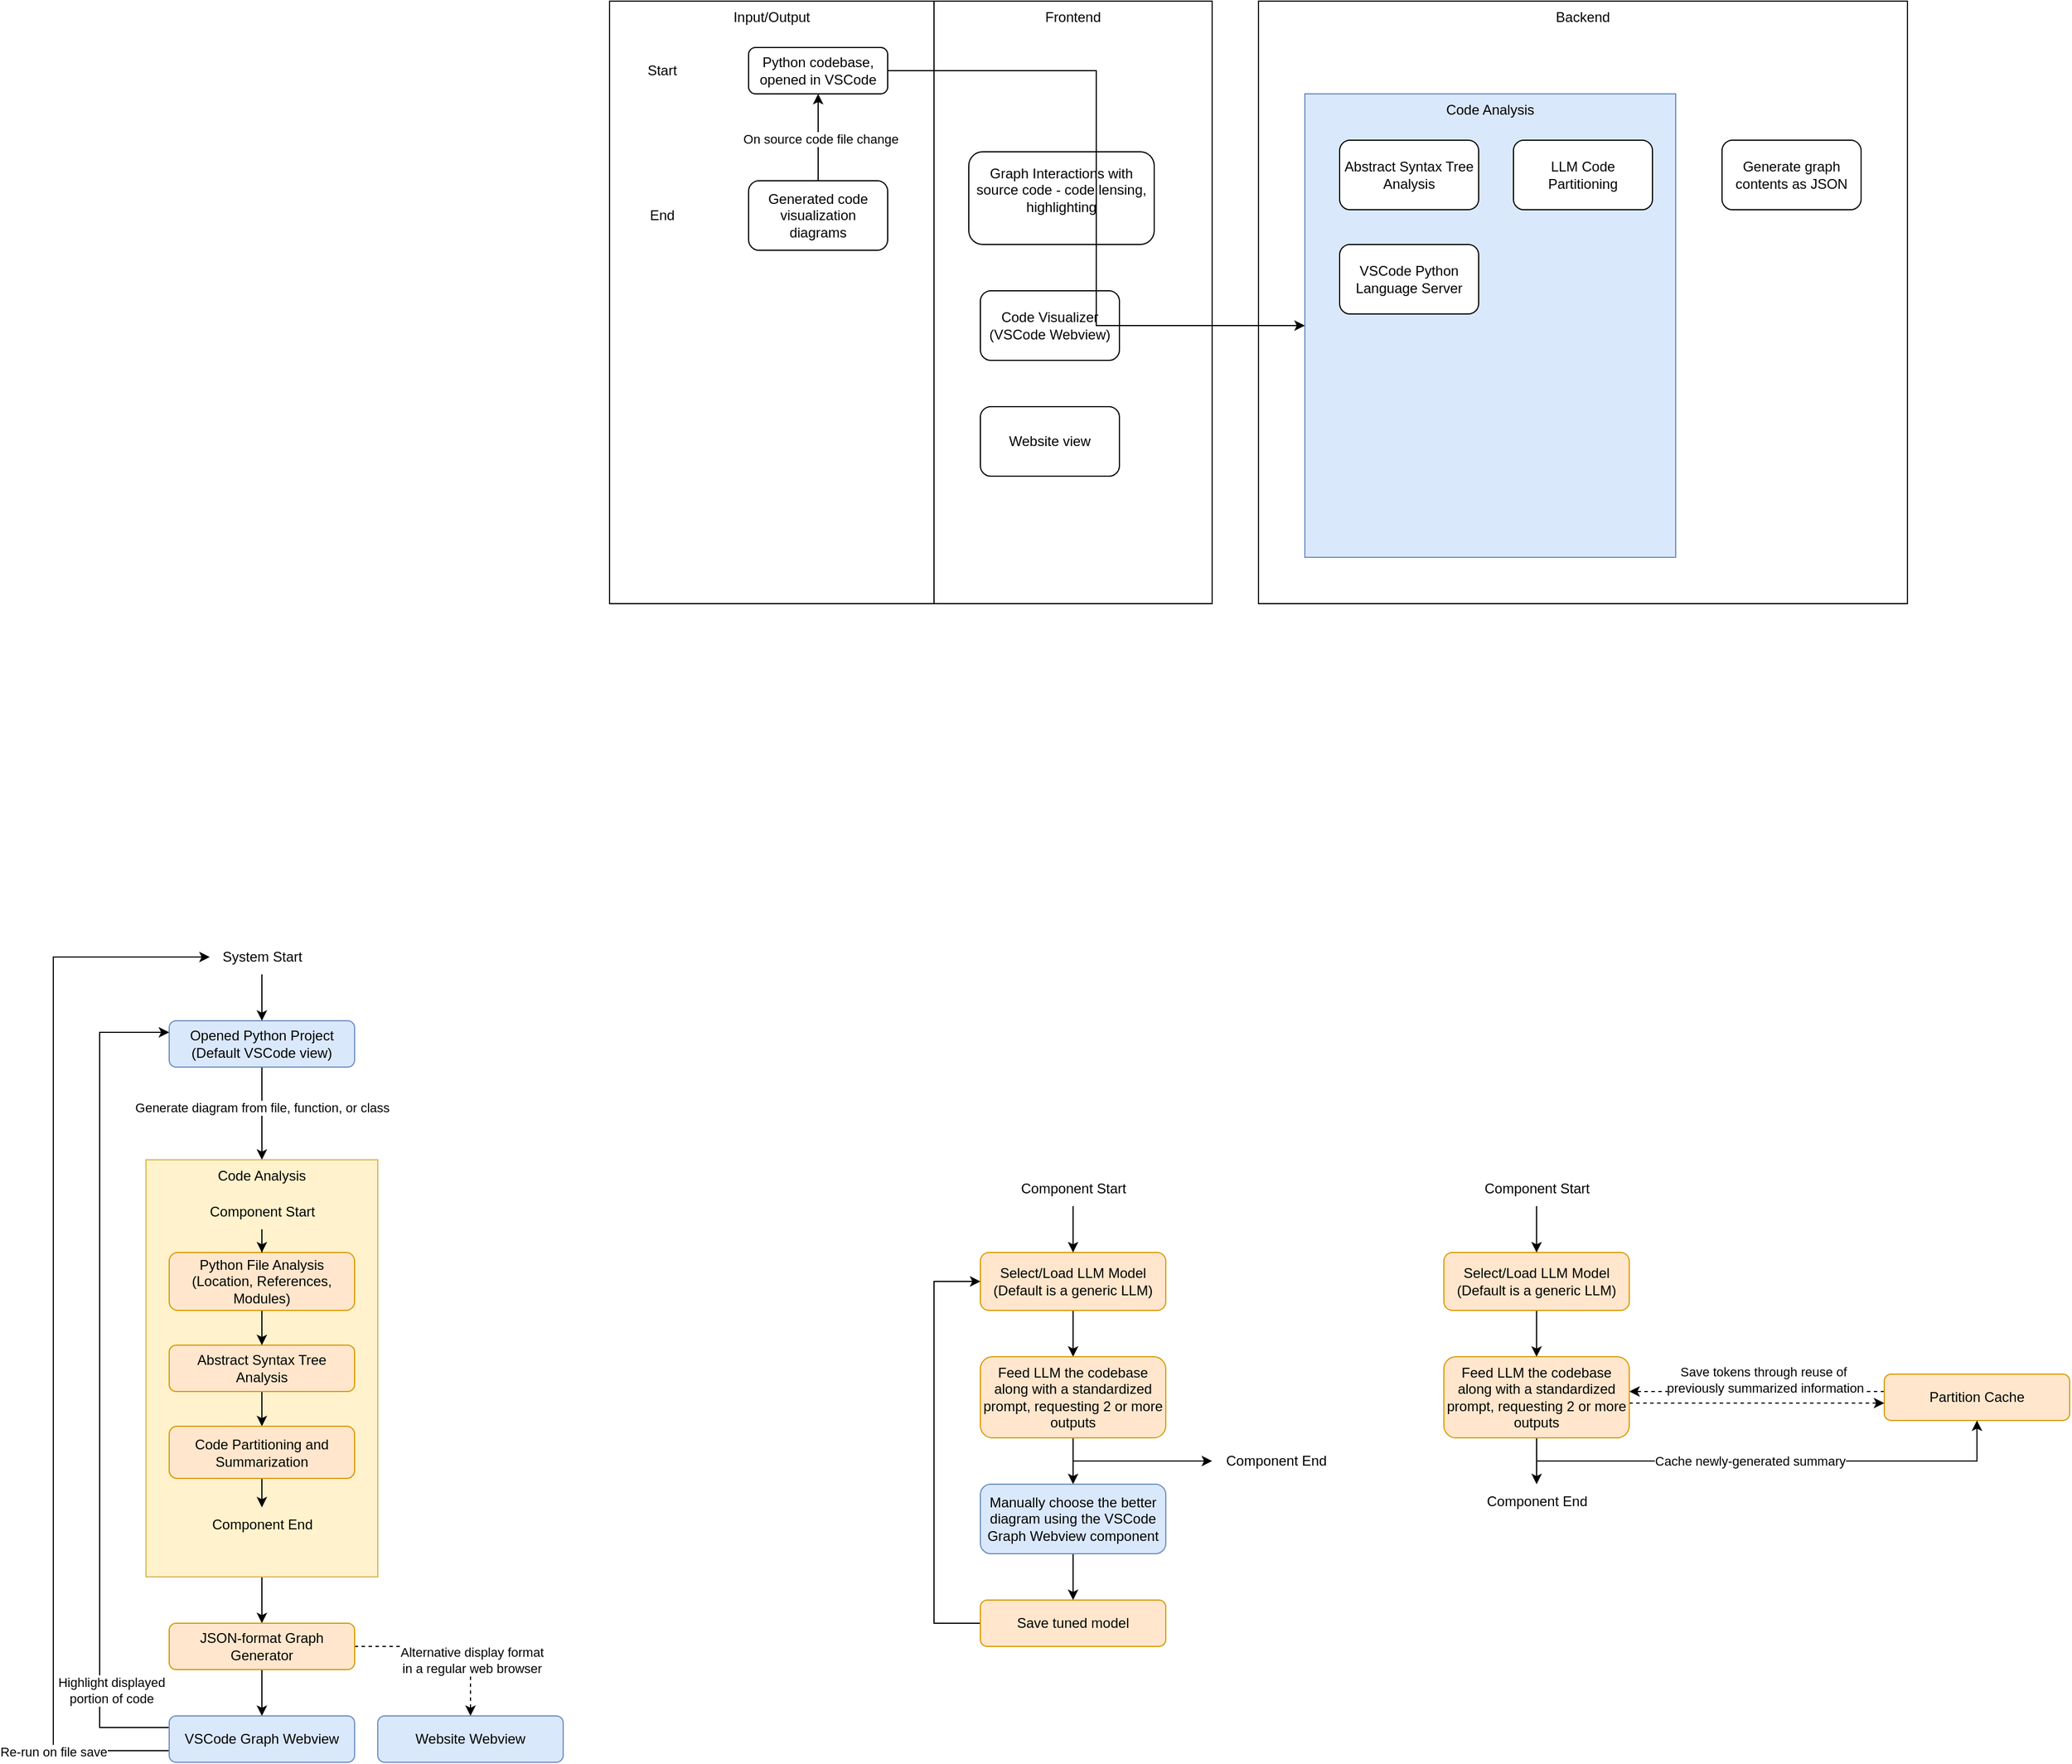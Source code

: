<mxfile version="24.7.17">
  <diagram name="Page-1" id="rEDx48p2CHp53lP0P0mt">
    <mxGraphModel dx="2215" dy="608" grid="1" gridSize="10" guides="1" tooltips="1" connect="1" arrows="1" fold="1" page="1" pageScale="1" pageWidth="850" pageHeight="1100" math="0" shadow="0">
      <root>
        <mxCell id="0" />
        <mxCell id="1" parent="0" />
        <mxCell id="_yCDRFYkQ9bI3XKiU65g-12" value="Input/Output" style="rounded=0;whiteSpace=wrap;html=1;verticalAlign=top;" vertex="1" parent="1">
          <mxGeometry x="-520" y="160" width="280" height="520" as="geometry" />
        </mxCell>
        <mxCell id="_yCDRFYkQ9bI3XKiU65g-8" value="Frontend" style="rounded=0;whiteSpace=wrap;html=1;verticalAlign=top;" vertex="1" parent="1">
          <mxGeometry x="-240" y="160" width="240" height="520" as="geometry" />
        </mxCell>
        <mxCell id="_yCDRFYkQ9bI3XKiU65g-7" value="Backend" style="rounded=0;whiteSpace=wrap;html=1;verticalAlign=top;" vertex="1" parent="1">
          <mxGeometry x="40" y="160" width="560" height="520" as="geometry" />
        </mxCell>
        <mxCell id="_yCDRFYkQ9bI3XKiU65g-1" value="Code Analysis" style="rounded=0;whiteSpace=wrap;html=1;verticalAlign=top;labelBackgroundColor=none;fillColor=#dae8fc;strokeColor=#6c8ebf;" vertex="1" parent="1">
          <mxGeometry x="80" y="240" width="320" height="400" as="geometry" />
        </mxCell>
        <mxCell id="_yCDRFYkQ9bI3XKiU65g-2" value="Abstract Syntax Tree Analysis" style="rounded=1;whiteSpace=wrap;html=1;" vertex="1" parent="1">
          <mxGeometry x="110" y="280" width="120" height="60" as="geometry" />
        </mxCell>
        <mxCell id="_yCDRFYkQ9bI3XKiU65g-3" value="LLM Code Partitioning" style="rounded=1;whiteSpace=wrap;html=1;" vertex="1" parent="1">
          <mxGeometry x="260" y="280" width="120" height="60" as="geometry" />
        </mxCell>
        <mxCell id="_yCDRFYkQ9bI3XKiU65g-4" value="VSCode Python Language Server" style="rounded=1;whiteSpace=wrap;html=1;" vertex="1" parent="1">
          <mxGeometry x="110" y="370" width="120" height="60" as="geometry" />
        </mxCell>
        <mxCell id="_yCDRFYkQ9bI3XKiU65g-5" value="Generate graph contents as JSON" style="rounded=1;whiteSpace=wrap;html=1;" vertex="1" parent="1">
          <mxGeometry x="440" y="280" width="120" height="60" as="geometry" />
        </mxCell>
        <mxCell id="_yCDRFYkQ9bI3XKiU65g-6" value="&lt;div&gt;Code Visualizer&lt;/div&gt;&lt;div&gt;(VSCode Webview)&lt;/div&gt;" style="rounded=1;whiteSpace=wrap;html=1;" vertex="1" parent="1">
          <mxGeometry x="-200" y="410" width="120" height="60" as="geometry" />
        </mxCell>
        <mxCell id="_yCDRFYkQ9bI3XKiU65g-9" value="&lt;div&gt;Website view&lt;/div&gt;" style="rounded=1;whiteSpace=wrap;html=1;" vertex="1" parent="1">
          <mxGeometry x="-200" y="510" width="120" height="60" as="geometry" />
        </mxCell>
        <mxCell id="_yCDRFYkQ9bI3XKiU65g-10" value="&lt;div&gt;Graph Interactions with source code - code lensing, highlighting&lt;/div&gt;&lt;div&gt;&lt;br&gt;&lt;/div&gt;" style="rounded=1;whiteSpace=wrap;html=1;" vertex="1" parent="1">
          <mxGeometry x="-210" y="290" width="160" height="80" as="geometry" />
        </mxCell>
        <mxCell id="_yCDRFYkQ9bI3XKiU65g-19" style="edgeStyle=orthogonalEdgeStyle;rounded=0;orthogonalLoop=1;jettySize=auto;html=1;" edge="1" parent="1" source="_yCDRFYkQ9bI3XKiU65g-11" target="_yCDRFYkQ9bI3XKiU65g-1">
          <mxGeometry relative="1" as="geometry" />
        </mxCell>
        <mxCell id="_yCDRFYkQ9bI3XKiU65g-11" value="Python codebase,&lt;div&gt;opened in VSCode&lt;/div&gt;" style="rounded=1;whiteSpace=wrap;html=1;" vertex="1" parent="1">
          <mxGeometry x="-400" y="200" width="120" height="40" as="geometry" />
        </mxCell>
        <mxCell id="_yCDRFYkQ9bI3XKiU65g-13" value="Start" style="text;html=1;align=center;verticalAlign=middle;resizable=0;points=[];autosize=1;strokeColor=none;fillColor=none;" vertex="1" parent="1">
          <mxGeometry x="-500" y="205" width="50" height="30" as="geometry" />
        </mxCell>
        <mxCell id="_yCDRFYkQ9bI3XKiU65g-16" style="edgeStyle=orthogonalEdgeStyle;rounded=0;orthogonalLoop=1;jettySize=auto;html=1;" edge="1" parent="1" source="_yCDRFYkQ9bI3XKiU65g-14" target="_yCDRFYkQ9bI3XKiU65g-11">
          <mxGeometry relative="1" as="geometry" />
        </mxCell>
        <mxCell id="_yCDRFYkQ9bI3XKiU65g-17" value="On source code file change" style="edgeLabel;html=1;align=center;verticalAlign=middle;resizable=0;points=[];" vertex="1" connectable="0" parent="_yCDRFYkQ9bI3XKiU65g-16">
          <mxGeometry x="-0.04" y="-2" relative="1" as="geometry">
            <mxPoint as="offset" />
          </mxGeometry>
        </mxCell>
        <mxCell id="_yCDRFYkQ9bI3XKiU65g-14" value="Generated code visualization diagrams" style="rounded=1;whiteSpace=wrap;html=1;" vertex="1" parent="1">
          <mxGeometry x="-400" y="315" width="120" height="60" as="geometry" />
        </mxCell>
        <mxCell id="_yCDRFYkQ9bI3XKiU65g-15" value="End" style="text;html=1;align=center;verticalAlign=middle;resizable=0;points=[];autosize=1;strokeColor=none;fillColor=none;" vertex="1" parent="1">
          <mxGeometry x="-495" y="330" width="40" height="30" as="geometry" />
        </mxCell>
        <mxCell id="_yCDRFYkQ9bI3XKiU65g-40" style="edgeStyle=orthogonalEdgeStyle;rounded=0;orthogonalLoop=1;jettySize=auto;html=1;" edge="1" parent="1" source="_yCDRFYkQ9bI3XKiU65g-22" target="_yCDRFYkQ9bI3XKiU65g-24">
          <mxGeometry relative="1" as="geometry" />
        </mxCell>
        <mxCell id="_yCDRFYkQ9bI3XKiU65g-52" value="Generate diagram from file, function, or class" style="edgeLabel;html=1;align=center;verticalAlign=middle;resizable=0;points=[];" vertex="1" connectable="0" parent="_yCDRFYkQ9bI3XKiU65g-40">
          <mxGeometry x="-0.25" y="-1" relative="1" as="geometry">
            <mxPoint x="1" y="5" as="offset" />
          </mxGeometry>
        </mxCell>
        <mxCell id="_yCDRFYkQ9bI3XKiU65g-22" value="Opened Python Project&lt;div&gt;(Default VSCode view)&lt;/div&gt;" style="rounded=1;whiteSpace=wrap;html=1;fillColor=#dae8fc;strokeColor=#6c8ebf;" vertex="1" parent="1">
          <mxGeometry x="-900" y="1040" width="160" height="40" as="geometry" />
        </mxCell>
        <mxCell id="_yCDRFYkQ9bI3XKiU65g-46" style="edgeStyle=orthogonalEdgeStyle;rounded=0;orthogonalLoop=1;jettySize=auto;html=1;" edge="1" parent="1" source="_yCDRFYkQ9bI3XKiU65g-24" target="_yCDRFYkQ9bI3XKiU65g-30">
          <mxGeometry relative="1" as="geometry" />
        </mxCell>
        <mxCell id="_yCDRFYkQ9bI3XKiU65g-24" value="Code Analysis" style="rounded=0;whiteSpace=wrap;html=1;verticalAlign=top;fillColor=#fff2cc;strokeColor=#d6b656;" vertex="1" parent="1">
          <mxGeometry x="-920" y="1160" width="200" height="360" as="geometry" />
        </mxCell>
        <mxCell id="_yCDRFYkQ9bI3XKiU65g-54" style="edgeStyle=orthogonalEdgeStyle;rounded=0;orthogonalLoop=1;jettySize=auto;html=1;" edge="1" parent="1" source="_yCDRFYkQ9bI3XKiU65g-27" target="_yCDRFYkQ9bI3XKiU65g-29">
          <mxGeometry relative="1" as="geometry" />
        </mxCell>
        <mxCell id="_yCDRFYkQ9bI3XKiU65g-27" value="Abstract Syntax Tree Analysis" style="rounded=1;whiteSpace=wrap;html=1;fillColor=#ffe6cc;strokeColor=#d79b00;" vertex="1" parent="1">
          <mxGeometry x="-900" y="1320" width="160" height="40" as="geometry" />
        </mxCell>
        <mxCell id="_yCDRFYkQ9bI3XKiU65g-53" style="edgeStyle=orthogonalEdgeStyle;rounded=0;orthogonalLoop=1;jettySize=auto;html=1;" edge="1" parent="1" source="_yCDRFYkQ9bI3XKiU65g-28" target="_yCDRFYkQ9bI3XKiU65g-27">
          <mxGeometry relative="1" as="geometry" />
        </mxCell>
        <mxCell id="_yCDRFYkQ9bI3XKiU65g-28" value="Python File Analysis&lt;div&gt;(Location, References, Modules)&lt;/div&gt;" style="rounded=1;whiteSpace=wrap;html=1;fillColor=#ffe6cc;strokeColor=#d79b00;" vertex="1" parent="1">
          <mxGeometry x="-900" y="1240" width="160" height="50" as="geometry" />
        </mxCell>
        <mxCell id="_yCDRFYkQ9bI3XKiU65g-45" style="edgeStyle=orthogonalEdgeStyle;rounded=0;orthogonalLoop=1;jettySize=auto;html=1;" edge="1" parent="1" source="_yCDRFYkQ9bI3XKiU65g-29" target="_yCDRFYkQ9bI3XKiU65g-38">
          <mxGeometry relative="1" as="geometry" />
        </mxCell>
        <mxCell id="_yCDRFYkQ9bI3XKiU65g-29" value="Code Partitioning and Summarization" style="rounded=1;whiteSpace=wrap;html=1;fillColor=#ffe6cc;strokeColor=#d79b00;" vertex="1" parent="1">
          <mxGeometry x="-900" y="1390" width="160" height="45" as="geometry" />
        </mxCell>
        <mxCell id="_yCDRFYkQ9bI3XKiU65g-47" style="edgeStyle=orthogonalEdgeStyle;rounded=0;orthogonalLoop=1;jettySize=auto;html=1;" edge="1" parent="1" source="_yCDRFYkQ9bI3XKiU65g-30" target="_yCDRFYkQ9bI3XKiU65g-31">
          <mxGeometry relative="1" as="geometry" />
        </mxCell>
        <mxCell id="_yCDRFYkQ9bI3XKiU65g-48" style="edgeStyle=orthogonalEdgeStyle;rounded=0;orthogonalLoop=1;jettySize=auto;html=1;dashed=1;" edge="1" parent="1" source="_yCDRFYkQ9bI3XKiU65g-30" target="_yCDRFYkQ9bI3XKiU65g-32">
          <mxGeometry relative="1" as="geometry" />
        </mxCell>
        <mxCell id="_yCDRFYkQ9bI3XKiU65g-49" value="Alternative display format&lt;div&gt;in a regular web browser&lt;/div&gt;" style="edgeLabel;html=1;align=center;verticalAlign=middle;resizable=0;points=[];" vertex="1" connectable="0" parent="_yCDRFYkQ9bI3XKiU65g-48">
          <mxGeometry x="0.4" y="1" relative="1" as="geometry">
            <mxPoint as="offset" />
          </mxGeometry>
        </mxCell>
        <mxCell id="_yCDRFYkQ9bI3XKiU65g-30" value="JSON-format Graph Generator" style="rounded=1;whiteSpace=wrap;html=1;fillColor=#ffe6cc;strokeColor=#d79b00;" vertex="1" parent="1">
          <mxGeometry x="-900" y="1560" width="160" height="40" as="geometry" />
        </mxCell>
        <mxCell id="_yCDRFYkQ9bI3XKiU65g-57" style="edgeStyle=orthogonalEdgeStyle;rounded=0;orthogonalLoop=1;jettySize=auto;html=1;" edge="1" parent="1" source="_yCDRFYkQ9bI3XKiU65g-31" target="_yCDRFYkQ9bI3XKiU65g-36">
          <mxGeometry relative="1" as="geometry">
            <mxPoint x="-1010" y="1060" as="targetPoint" />
            <Array as="points">
              <mxPoint x="-1000" y="1670" />
              <mxPoint x="-1000" y="985" />
            </Array>
          </mxGeometry>
        </mxCell>
        <mxCell id="_yCDRFYkQ9bI3XKiU65g-58" value="Re-run on file save" style="edgeLabel;html=1;align=center;verticalAlign=middle;resizable=0;points=[];" vertex="1" connectable="0" parent="_yCDRFYkQ9bI3XKiU65g-57">
          <mxGeometry x="-0.69" y="2" relative="1" as="geometry">
            <mxPoint x="2" y="43" as="offset" />
          </mxGeometry>
        </mxCell>
        <mxCell id="_yCDRFYkQ9bI3XKiU65g-63" style="edgeStyle=orthogonalEdgeStyle;rounded=0;orthogonalLoop=1;jettySize=auto;html=1;" edge="1" parent="1">
          <mxGeometry relative="1" as="geometry">
            <mxPoint x="-900" y="1050" as="targetPoint" />
            <mxPoint x="-900" y="1650" as="sourcePoint" />
            <Array as="points">
              <mxPoint x="-960" y="1650" />
              <mxPoint x="-960" y="1050" />
            </Array>
          </mxGeometry>
        </mxCell>
        <mxCell id="_yCDRFYkQ9bI3XKiU65g-64" value="Highlight displayed&lt;div&gt;portion of code&lt;/div&gt;" style="edgeLabel;html=1;align=center;verticalAlign=middle;resizable=0;points=[];" vertex="1" connectable="0" parent="_yCDRFYkQ9bI3XKiU65g-63">
          <mxGeometry x="-0.789" relative="1" as="geometry">
            <mxPoint x="10" y="-16" as="offset" />
          </mxGeometry>
        </mxCell>
        <mxCell id="_yCDRFYkQ9bI3XKiU65g-31" value="VSCode Graph Webview" style="rounded=1;whiteSpace=wrap;html=1;fillColor=#dae8fc;strokeColor=#6c8ebf;" vertex="1" parent="1">
          <mxGeometry x="-900" y="1640" width="160" height="40" as="geometry" />
        </mxCell>
        <mxCell id="_yCDRFYkQ9bI3XKiU65g-32" value="Website Webview" style="rounded=1;whiteSpace=wrap;html=1;fillColor=#dae8fc;strokeColor=#6c8ebf;" vertex="1" parent="1">
          <mxGeometry x="-720" y="1640" width="160" height="40" as="geometry" />
        </mxCell>
        <mxCell id="_yCDRFYkQ9bI3XKiU65g-39" style="edgeStyle=orthogonalEdgeStyle;rounded=0;orthogonalLoop=1;jettySize=auto;html=1;" edge="1" parent="1" source="_yCDRFYkQ9bI3XKiU65g-36" target="_yCDRFYkQ9bI3XKiU65g-22">
          <mxGeometry relative="1" as="geometry" />
        </mxCell>
        <mxCell id="_yCDRFYkQ9bI3XKiU65g-36" value="System Start" style="text;html=1;align=center;verticalAlign=middle;resizable=0;points=[];autosize=1;strokeColor=none;fillColor=none;" vertex="1" parent="1">
          <mxGeometry x="-865" y="970" width="90" height="30" as="geometry" />
        </mxCell>
        <mxCell id="_yCDRFYkQ9bI3XKiU65g-56" style="edgeStyle=orthogonalEdgeStyle;rounded=0;orthogonalLoop=1;jettySize=auto;html=1;" edge="1" parent="1" source="_yCDRFYkQ9bI3XKiU65g-37" target="_yCDRFYkQ9bI3XKiU65g-28">
          <mxGeometry relative="1" as="geometry" />
        </mxCell>
        <mxCell id="_yCDRFYkQ9bI3XKiU65g-37" value="Component Start" style="text;html=1;align=center;verticalAlign=middle;resizable=0;points=[];autosize=1;strokeColor=none;fillColor=none;" vertex="1" parent="1">
          <mxGeometry x="-875" y="1190" width="110" height="30" as="geometry" />
        </mxCell>
        <mxCell id="_yCDRFYkQ9bI3XKiU65g-38" value="Component End" style="text;html=1;align=center;verticalAlign=middle;resizable=0;points=[];autosize=1;strokeColor=none;fillColor=none;" vertex="1" parent="1">
          <mxGeometry x="-875" y="1460" width="110" height="30" as="geometry" />
        </mxCell>
        <mxCell id="_yCDRFYkQ9bI3XKiU65g-106" style="edgeStyle=orthogonalEdgeStyle;rounded=0;orthogonalLoop=1;jettySize=auto;html=1;" edge="1" parent="1" source="_yCDRFYkQ9bI3XKiU65g-96" target="_yCDRFYkQ9bI3XKiU65g-102">
          <mxGeometry relative="1" as="geometry" />
        </mxCell>
        <mxCell id="_yCDRFYkQ9bI3XKiU65g-96" value="Select/Load LLM Model&lt;div&gt;(Default is a generic LLM)&lt;/div&gt;" style="rounded=1;whiteSpace=wrap;html=1;fillColor=#ffe6cc;strokeColor=#d79b00;" vertex="1" parent="1">
          <mxGeometry x="-200" y="1240" width="160" height="50" as="geometry" />
        </mxCell>
        <mxCell id="_yCDRFYkQ9bI3XKiU65g-130" style="edgeStyle=orthogonalEdgeStyle;rounded=0;orthogonalLoop=1;jettySize=auto;html=1;dashed=1;" edge="1" parent="1" source="_yCDRFYkQ9bI3XKiU65g-100" target="_yCDRFYkQ9bI3XKiU65g-124">
          <mxGeometry relative="1" as="geometry">
            <Array as="points">
              <mxPoint x="400" y="1360" />
              <mxPoint x="400" y="1360" />
            </Array>
          </mxGeometry>
        </mxCell>
        <mxCell id="_yCDRFYkQ9bI3XKiU65g-131" value="Save tokens through reuse of&amp;nbsp;&lt;div&gt;previously summarized information&lt;/div&gt;" style="edgeLabel;html=1;align=center;verticalAlign=middle;resizable=0;points=[];" vertex="1" connectable="0" parent="_yCDRFYkQ9bI3XKiU65g-130">
          <mxGeometry x="-0.066" y="-1" relative="1" as="geometry">
            <mxPoint y="-9" as="offset" />
          </mxGeometry>
        </mxCell>
        <mxCell id="_yCDRFYkQ9bI3XKiU65g-100" value="Partition Cache" style="rounded=1;whiteSpace=wrap;html=1;fillColor=#ffe6cc;strokeColor=#d79b00;" vertex="1" parent="1">
          <mxGeometry x="580" y="1345" width="160" height="40" as="geometry" />
        </mxCell>
        <mxCell id="_yCDRFYkQ9bI3XKiU65g-104" style="edgeStyle=orthogonalEdgeStyle;rounded=0;orthogonalLoop=1;jettySize=auto;html=1;" edge="1" parent="1" source="_yCDRFYkQ9bI3XKiU65g-102" target="_yCDRFYkQ9bI3XKiU65g-103">
          <mxGeometry relative="1" as="geometry" />
        </mxCell>
        <mxCell id="_yCDRFYkQ9bI3XKiU65g-137" style="edgeStyle=orthogonalEdgeStyle;rounded=0;orthogonalLoop=1;jettySize=auto;html=1;" edge="1" parent="1" source="_yCDRFYkQ9bI3XKiU65g-102">
          <mxGeometry relative="1" as="geometry">
            <mxPoint y="1420" as="targetPoint" />
            <Array as="points">
              <mxPoint x="-120" y="1420" />
            </Array>
          </mxGeometry>
        </mxCell>
        <mxCell id="_yCDRFYkQ9bI3XKiU65g-102" value="Feed LLM the codebase along with a standardized prompt, requesting 2 or more outputs" style="rounded=1;whiteSpace=wrap;html=1;fillColor=#ffe6cc;strokeColor=#d79b00;" vertex="1" parent="1">
          <mxGeometry x="-200" y="1330" width="160" height="70" as="geometry" />
        </mxCell>
        <mxCell id="_yCDRFYkQ9bI3XKiU65g-109" style="edgeStyle=orthogonalEdgeStyle;rounded=0;orthogonalLoop=1;jettySize=auto;html=1;" edge="1" parent="1" source="_yCDRFYkQ9bI3XKiU65g-103" target="_yCDRFYkQ9bI3XKiU65g-108">
          <mxGeometry relative="1" as="geometry" />
        </mxCell>
        <mxCell id="_yCDRFYkQ9bI3XKiU65g-103" value="Manually choose the better diagram using the VSCode Graph Webview component" style="rounded=1;whiteSpace=wrap;html=1;fillColor=#dae8fc;strokeColor=#6c8ebf;" vertex="1" parent="1">
          <mxGeometry x="-200" y="1440" width="160" height="60" as="geometry" />
        </mxCell>
        <mxCell id="_yCDRFYkQ9bI3XKiU65g-110" style="edgeStyle=orthogonalEdgeStyle;rounded=0;orthogonalLoop=1;jettySize=auto;html=1;entryX=0;entryY=0.5;entryDx=0;entryDy=0;" edge="1" parent="1" source="_yCDRFYkQ9bI3XKiU65g-108" target="_yCDRFYkQ9bI3XKiU65g-96">
          <mxGeometry relative="1" as="geometry">
            <mxPoint x="-240" y="1260" as="targetPoint" />
            <Array as="points">
              <mxPoint x="-240" y="1560" />
              <mxPoint x="-240" y="1265" />
            </Array>
          </mxGeometry>
        </mxCell>
        <mxCell id="_yCDRFYkQ9bI3XKiU65g-108" value="Save tuned model" style="rounded=1;whiteSpace=wrap;html=1;fillColor=#ffe6cc;strokeColor=#d79b00;" vertex="1" parent="1">
          <mxGeometry x="-200" y="1540" width="160" height="40" as="geometry" />
        </mxCell>
        <mxCell id="_yCDRFYkQ9bI3XKiU65g-120" style="edgeStyle=orthogonalEdgeStyle;rounded=0;orthogonalLoop=1;jettySize=auto;html=1;" edge="1" parent="1" source="_yCDRFYkQ9bI3XKiU65g-121" target="_yCDRFYkQ9bI3XKiU65g-124">
          <mxGeometry relative="1" as="geometry" />
        </mxCell>
        <mxCell id="_yCDRFYkQ9bI3XKiU65g-121" value="Select/Load LLM Model&lt;div&gt;(Default is a generic LLM)&lt;/div&gt;" style="rounded=1;whiteSpace=wrap;html=1;fillColor=#ffe6cc;strokeColor=#d79b00;" vertex="1" parent="1">
          <mxGeometry x="199.96" y="1240" width="160" height="50" as="geometry" />
        </mxCell>
        <mxCell id="_yCDRFYkQ9bI3XKiU65g-129" style="edgeStyle=orthogonalEdgeStyle;rounded=0;orthogonalLoop=1;jettySize=auto;html=1;dashed=1;" edge="1" parent="1" source="_yCDRFYkQ9bI3XKiU65g-124" target="_yCDRFYkQ9bI3XKiU65g-100">
          <mxGeometry relative="1" as="geometry">
            <Array as="points">
              <mxPoint x="400" y="1370" />
              <mxPoint x="400" y="1370" />
            </Array>
          </mxGeometry>
        </mxCell>
        <mxCell id="_yCDRFYkQ9bI3XKiU65g-132" style="edgeStyle=orthogonalEdgeStyle;rounded=0;orthogonalLoop=1;jettySize=auto;html=1;entryX=0.5;entryY=1;entryDx=0;entryDy=0;" edge="1" parent="1" source="_yCDRFYkQ9bI3XKiU65g-124" target="_yCDRFYkQ9bI3XKiU65g-100">
          <mxGeometry relative="1" as="geometry">
            <Array as="points">
              <mxPoint x="280" y="1420" />
              <mxPoint x="660" y="1420" />
            </Array>
          </mxGeometry>
        </mxCell>
        <mxCell id="_yCDRFYkQ9bI3XKiU65g-133" value="Cache newly-generated summary" style="edgeLabel;html=1;align=center;verticalAlign=middle;resizable=0;points=[];" vertex="1" connectable="0" parent="_yCDRFYkQ9bI3XKiU65g-132">
          <mxGeometry x="-0.062" relative="1" as="geometry">
            <mxPoint as="offset" />
          </mxGeometry>
        </mxCell>
        <mxCell id="_yCDRFYkQ9bI3XKiU65g-134" style="edgeStyle=orthogonalEdgeStyle;rounded=0;orthogonalLoop=1;jettySize=auto;html=1;" edge="1" parent="1" source="_yCDRFYkQ9bI3XKiU65g-124">
          <mxGeometry relative="1" as="geometry">
            <mxPoint x="280" y="1440" as="targetPoint" />
          </mxGeometry>
        </mxCell>
        <mxCell id="_yCDRFYkQ9bI3XKiU65g-124" value="Feed LLM the codebase along with a standardized prompt, requesting 2 or more outputs" style="rounded=1;whiteSpace=wrap;html=1;fillColor=#ffe6cc;strokeColor=#d79b00;" vertex="1" parent="1">
          <mxGeometry x="199.96" y="1330" width="160" height="70" as="geometry" />
        </mxCell>
        <mxCell id="_yCDRFYkQ9bI3XKiU65g-138" value="Component End" style="text;html=1;align=center;verticalAlign=middle;resizable=0;points=[];autosize=1;strokeColor=none;fillColor=none;" vertex="1" parent="1">
          <mxGeometry y="1405" width="110" height="30" as="geometry" />
        </mxCell>
        <mxCell id="_yCDRFYkQ9bI3XKiU65g-139" value="Component End" style="text;html=1;align=center;verticalAlign=middle;resizable=0;points=[];autosize=1;strokeColor=none;fillColor=none;" vertex="1" parent="1">
          <mxGeometry x="224.96" y="1440" width="110" height="30" as="geometry" />
        </mxCell>
        <mxCell id="_yCDRFYkQ9bI3XKiU65g-141" style="edgeStyle=orthogonalEdgeStyle;rounded=0;orthogonalLoop=1;jettySize=auto;html=1;" edge="1" parent="1" source="_yCDRFYkQ9bI3XKiU65g-140" target="_yCDRFYkQ9bI3XKiU65g-96">
          <mxGeometry relative="1" as="geometry" />
        </mxCell>
        <mxCell id="_yCDRFYkQ9bI3XKiU65g-140" value="Component Start" style="text;html=1;align=center;verticalAlign=middle;resizable=0;points=[];autosize=1;strokeColor=none;fillColor=none;" vertex="1" parent="1">
          <mxGeometry x="-175" y="1170" width="110" height="30" as="geometry" />
        </mxCell>
        <mxCell id="_yCDRFYkQ9bI3XKiU65g-143" style="edgeStyle=orthogonalEdgeStyle;rounded=0;orthogonalLoop=1;jettySize=auto;html=1;" edge="1" parent="1" source="_yCDRFYkQ9bI3XKiU65g-142" target="_yCDRFYkQ9bI3XKiU65g-121">
          <mxGeometry relative="1" as="geometry" />
        </mxCell>
        <mxCell id="_yCDRFYkQ9bI3XKiU65g-142" value="Component Start" style="text;html=1;align=center;verticalAlign=middle;resizable=0;points=[];autosize=1;strokeColor=none;fillColor=none;" vertex="1" parent="1">
          <mxGeometry x="224.96" y="1170" width="110" height="30" as="geometry" />
        </mxCell>
      </root>
    </mxGraphModel>
  </diagram>
</mxfile>
